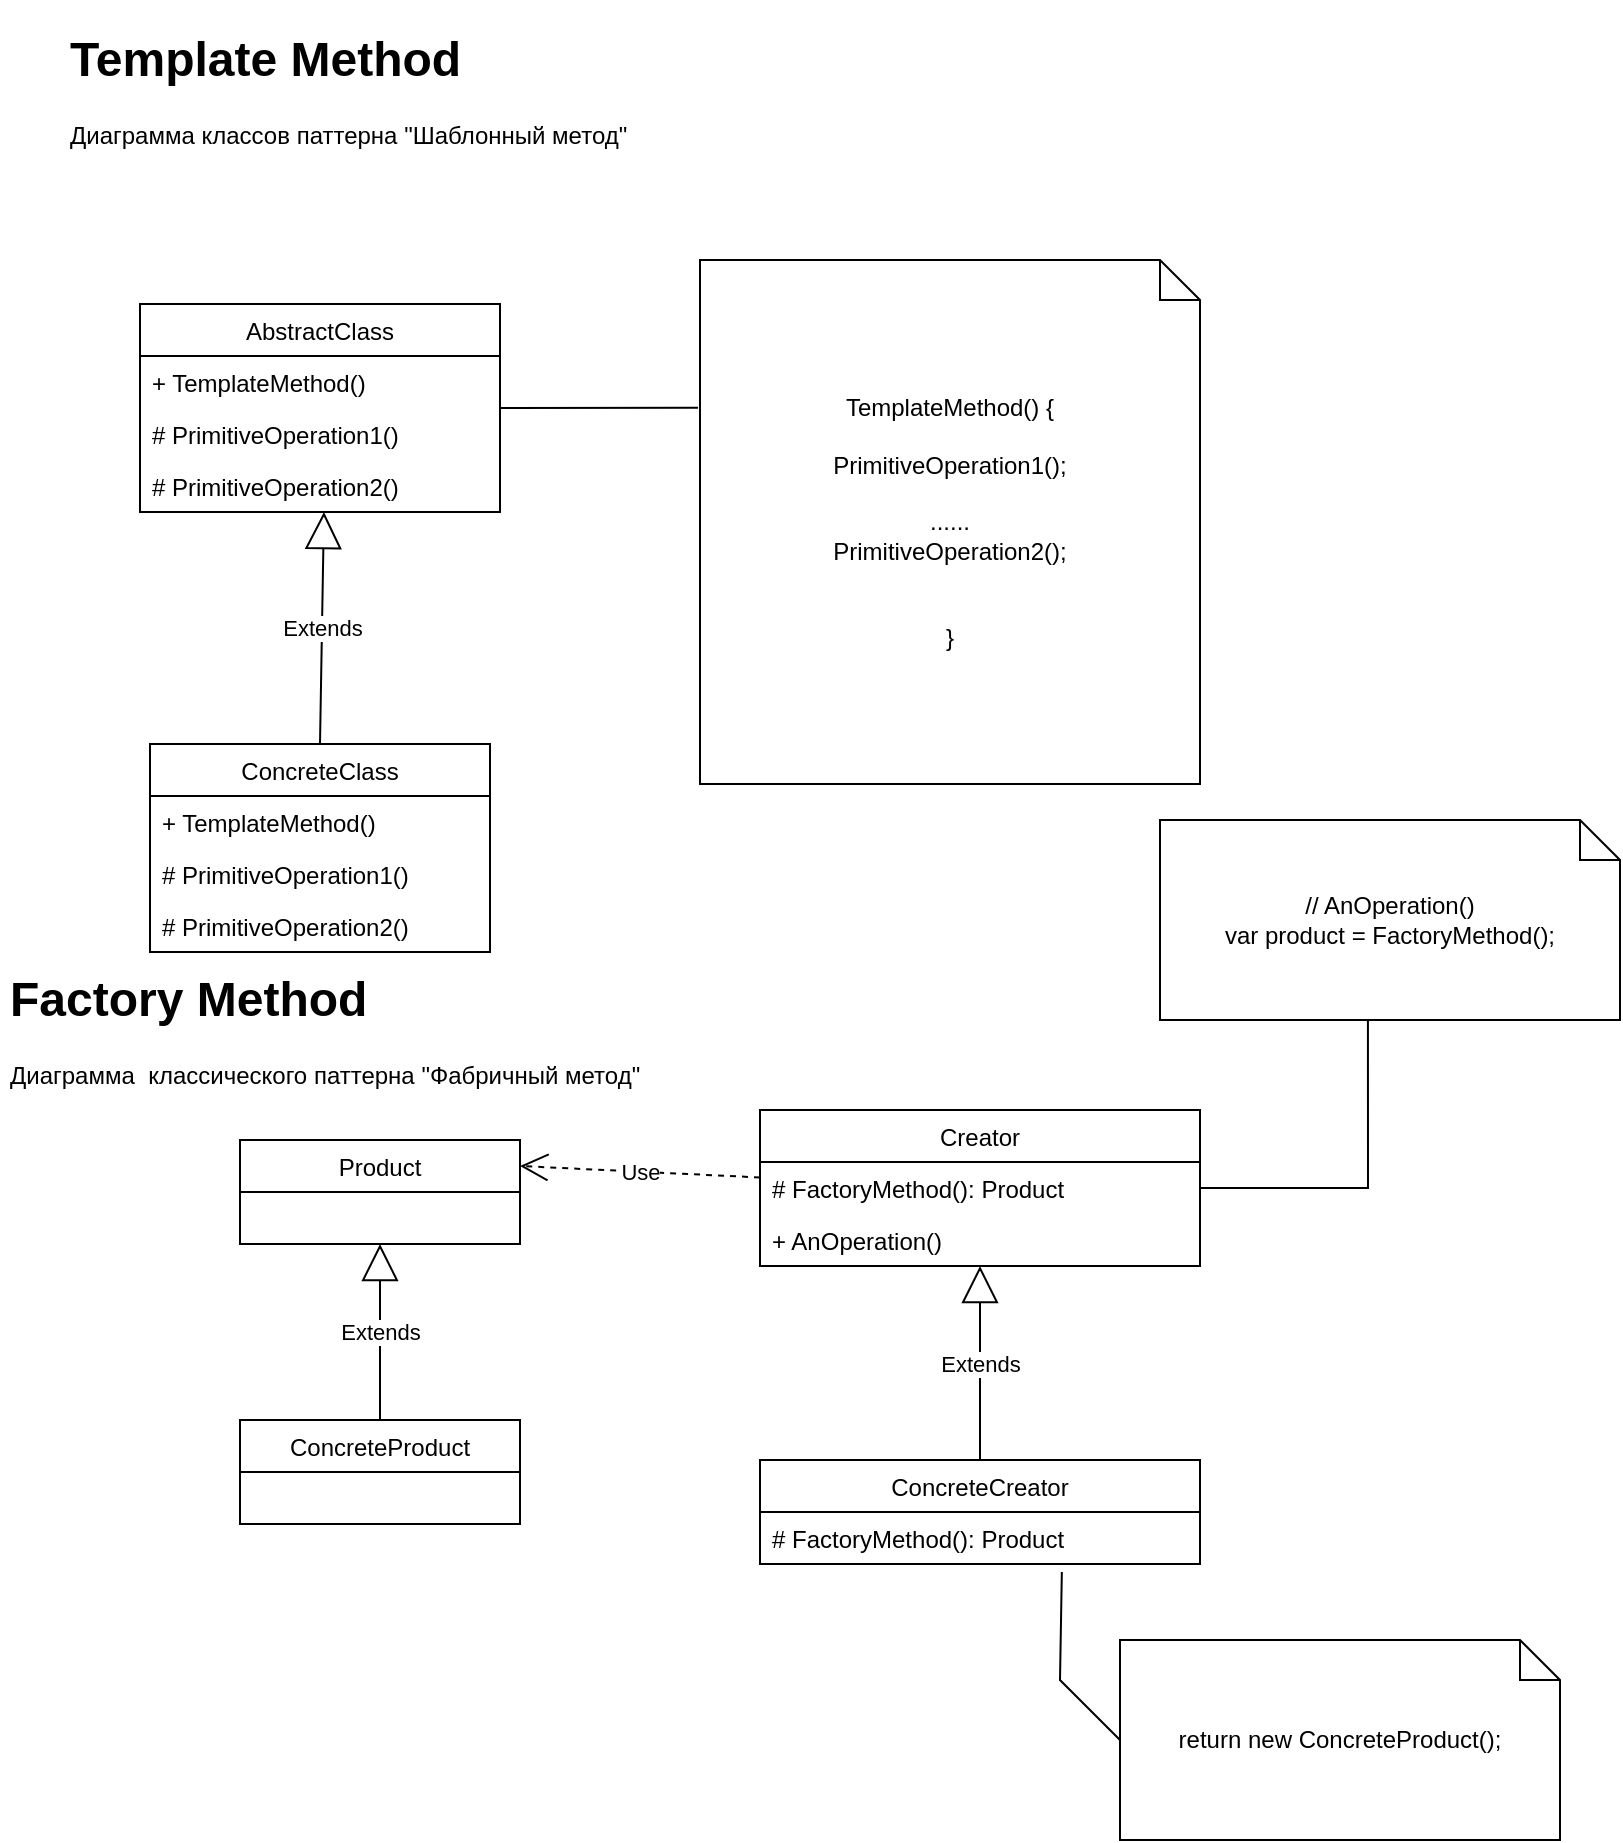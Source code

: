<mxfile version="20.3.0" type="device"><diagram id="6g_bOzqijPmSP5mE99ew" name="Страница 1"><mxGraphModel dx="1023" dy="692" grid="1" gridSize="10" guides="1" tooltips="1" connect="1" arrows="1" fold="1" page="1" pageScale="1" pageWidth="827" pageHeight="1169" math="0" shadow="0"><root><mxCell id="0"/><mxCell id="1" parent="0"/><mxCell id="hy8VO7WRyw8-z1s9xM20-1" value="AbstractClass" style="swimlane;fontStyle=0;childLayout=stackLayout;horizontal=1;startSize=26;fillColor=none;horizontalStack=0;resizeParent=1;resizeParentMax=0;resizeLast=0;collapsible=1;marginBottom=0;" vertex="1" parent="1"><mxGeometry x="80" y="182" width="180" height="104" as="geometry"/></mxCell><mxCell id="hy8VO7WRyw8-z1s9xM20-2" value="+ TemplateMethod()" style="text;strokeColor=none;fillColor=none;align=left;verticalAlign=top;spacingLeft=4;spacingRight=4;overflow=hidden;rotatable=0;points=[[0,0.5],[1,0.5]];portConstraint=eastwest;" vertex="1" parent="hy8VO7WRyw8-z1s9xM20-1"><mxGeometry y="26" width="180" height="26" as="geometry"/></mxCell><mxCell id="hy8VO7WRyw8-z1s9xM20-3" value="# PrimitiveOperation1()" style="text;strokeColor=none;fillColor=none;align=left;verticalAlign=top;spacingLeft=4;spacingRight=4;overflow=hidden;rotatable=0;points=[[0,0.5],[1,0.5]];portConstraint=eastwest;" vertex="1" parent="hy8VO7WRyw8-z1s9xM20-1"><mxGeometry y="52" width="180" height="26" as="geometry"/></mxCell><mxCell id="hy8VO7WRyw8-z1s9xM20-4" value="# PrimitiveOperation2()" style="text;strokeColor=none;fillColor=none;align=left;verticalAlign=top;spacingLeft=4;spacingRight=4;overflow=hidden;rotatable=0;points=[[0,0.5],[1,0.5]];portConstraint=eastwest;" vertex="1" parent="hy8VO7WRyw8-z1s9xM20-1"><mxGeometry y="78" width="180" height="26" as="geometry"/></mxCell><mxCell id="hy8VO7WRyw8-z1s9xM20-5" value="ConcreteClass" style="swimlane;fontStyle=0;childLayout=stackLayout;horizontal=1;startSize=26;fillColor=none;horizontalStack=0;resizeParent=1;resizeParentMax=0;resizeLast=0;collapsible=1;marginBottom=0;" vertex="1" parent="1"><mxGeometry x="85" y="402" width="170" height="104" as="geometry"/></mxCell><mxCell id="hy8VO7WRyw8-z1s9xM20-6" value="+ TemplateMethod()" style="text;strokeColor=none;fillColor=none;align=left;verticalAlign=top;spacingLeft=4;spacingRight=4;overflow=hidden;rotatable=0;points=[[0,0.5],[1,0.5]];portConstraint=eastwest;" vertex="1" parent="hy8VO7WRyw8-z1s9xM20-5"><mxGeometry y="26" width="170" height="26" as="geometry"/></mxCell><mxCell id="hy8VO7WRyw8-z1s9xM20-7" value="# PrimitiveOperation1()" style="text;strokeColor=none;fillColor=none;align=left;verticalAlign=top;spacingLeft=4;spacingRight=4;overflow=hidden;rotatable=0;points=[[0,0.5],[1,0.5]];portConstraint=eastwest;" vertex="1" parent="hy8VO7WRyw8-z1s9xM20-5"><mxGeometry y="52" width="170" height="26" as="geometry"/></mxCell><mxCell id="hy8VO7WRyw8-z1s9xM20-8" value="# PrimitiveOperation2()" style="text;strokeColor=none;fillColor=none;align=left;verticalAlign=top;spacingLeft=4;spacingRight=4;overflow=hidden;rotatable=0;points=[[0,0.5],[1,0.5]];portConstraint=eastwest;" vertex="1" parent="hy8VO7WRyw8-z1s9xM20-5"><mxGeometry y="78" width="170" height="26" as="geometry"/></mxCell><mxCell id="hy8VO7WRyw8-z1s9xM20-9" value="Extends" style="endArrow=block;endSize=16;endFill=0;html=1;rounded=0;exitX=0.5;exitY=0;exitDx=0;exitDy=0;entryX=0.511;entryY=1;entryDx=0;entryDy=0;entryPerimeter=0;" edge="1" parent="1" source="hy8VO7WRyw8-z1s9xM20-5" target="hy8VO7WRyw8-z1s9xM20-4"><mxGeometry width="160" relative="1" as="geometry"><mxPoint x="210" y="362" as="sourcePoint"/><mxPoint x="370" y="362" as="targetPoint"/></mxGeometry></mxCell><mxCell id="hy8VO7WRyw8-z1s9xM20-10" value="&lt;span style=&quot;text-align: left;&quot;&gt;TemplateMethod() {&lt;br&gt;&lt;br&gt;&lt;/span&gt;&lt;span style=&quot;text-align: left;&quot;&gt;PrimitiveOperation1();&lt;br&gt;&lt;/span&gt;&lt;span style=&quot;text-align: left;&quot;&gt;&lt;br&gt;......&lt;br&gt;&lt;/span&gt;&lt;span style=&quot;text-align: left;&quot;&gt;PrimitiveOperation2();&lt;/span&gt;&lt;span style=&quot;text-align: left;&quot;&gt;&lt;br&gt;&lt;br&gt;&lt;br&gt;}&lt;br&gt;&lt;/span&gt;" style="shape=note;size=20;whiteSpace=wrap;html=1;" vertex="1" parent="1"><mxGeometry x="360" y="160" width="250" height="262" as="geometry"/></mxCell><mxCell id="hy8VO7WRyw8-z1s9xM20-11" value="" style="endArrow=none;html=1;rounded=0;entryX=-0.004;entryY=0.282;entryDx=0;entryDy=0;entryPerimeter=0;" edge="1" parent="1" source="hy8VO7WRyw8-z1s9xM20-1" target="hy8VO7WRyw8-z1s9xM20-10"><mxGeometry relative="1" as="geometry"><mxPoint x="280" y="482" as="sourcePoint"/><mxPoint x="440" y="482" as="targetPoint"/></mxGeometry></mxCell><mxCell id="hy8VO7WRyw8-z1s9xM20-21" value="&lt;h1&gt;Template Method&lt;/h1&gt;&lt;p&gt;Диаграмма классов паттерна &quot;Шаблонный метод&quot;&lt;/p&gt;" style="text;html=1;strokeColor=none;fillColor=none;spacing=5;spacingTop=-20;whiteSpace=wrap;overflow=hidden;rounded=0;" vertex="1" parent="1"><mxGeometry x="40" y="40" width="760" height="80" as="geometry"/></mxCell><mxCell id="hy8VO7WRyw8-z1s9xM20-22" value="ConcreteProduct" style="swimlane;fontStyle=0;childLayout=stackLayout;horizontal=1;startSize=26;fillColor=none;horizontalStack=0;resizeParent=1;resizeParentMax=0;resizeLast=0;collapsible=1;marginBottom=0;" vertex="1" parent="1"><mxGeometry x="130" y="740" width="140" height="52" as="geometry"/></mxCell><mxCell id="hy8VO7WRyw8-z1s9xM20-26" value="Product" style="swimlane;fontStyle=0;childLayout=stackLayout;horizontal=1;startSize=26;fillColor=none;horizontalStack=0;resizeParent=1;resizeParentMax=0;resizeLast=0;collapsible=1;marginBottom=0;" vertex="1" parent="1"><mxGeometry x="130" y="600" width="140" height="52" as="geometry"/></mxCell><mxCell id="hy8VO7WRyw8-z1s9xM20-27" value="Extends" style="endArrow=block;endSize=16;endFill=0;html=1;rounded=0;exitX=0.5;exitY=0;exitDx=0;exitDy=0;entryX=0.5;entryY=1;entryDx=0;entryDy=0;" edge="1" parent="1" source="hy8VO7WRyw8-z1s9xM20-22" target="hy8VO7WRyw8-z1s9xM20-26"><mxGeometry width="160" relative="1" as="geometry"><mxPoint x="340" y="690" as="sourcePoint"/><mxPoint x="500" y="690" as="targetPoint"/></mxGeometry></mxCell><mxCell id="hy8VO7WRyw8-z1s9xM20-32" value="Creator" style="swimlane;fontStyle=0;childLayout=stackLayout;horizontal=1;startSize=26;fillColor=none;horizontalStack=0;resizeParent=1;resizeParentMax=0;resizeLast=0;collapsible=1;marginBottom=0;" vertex="1" parent="1"><mxGeometry x="390" y="585" width="220" height="78" as="geometry"/></mxCell><mxCell id="hy8VO7WRyw8-z1s9xM20-33" value="# FactoryMethod(): Product" style="text;strokeColor=none;fillColor=none;align=left;verticalAlign=top;spacingLeft=4;spacingRight=4;overflow=hidden;rotatable=0;points=[[0,0.5],[1,0.5]];portConstraint=eastwest;" vertex="1" parent="hy8VO7WRyw8-z1s9xM20-32"><mxGeometry y="26" width="220" height="26" as="geometry"/></mxCell><mxCell id="hy8VO7WRyw8-z1s9xM20-34" value="+ AnOperation()" style="text;strokeColor=none;fillColor=none;align=left;verticalAlign=top;spacingLeft=4;spacingRight=4;overflow=hidden;rotatable=0;points=[[0,0.5],[1,0.5]];portConstraint=eastwest;" vertex="1" parent="hy8VO7WRyw8-z1s9xM20-32"><mxGeometry y="52" width="220" height="26" as="geometry"/></mxCell><mxCell id="hy8VO7WRyw8-z1s9xM20-36" value="Use" style="endArrow=open;endSize=12;dashed=1;html=1;rounded=0;entryX=1;entryY=0.25;entryDx=0;entryDy=0;" edge="1" parent="1" source="hy8VO7WRyw8-z1s9xM20-32" target="hy8VO7WRyw8-z1s9xM20-26"><mxGeometry width="160" relative="1" as="geometry"><mxPoint x="440" y="740" as="sourcePoint"/><mxPoint x="600" y="740" as="targetPoint"/></mxGeometry></mxCell><mxCell id="hy8VO7WRyw8-z1s9xM20-37" value="ConcreteCreator" style="swimlane;fontStyle=0;childLayout=stackLayout;horizontal=1;startSize=26;fillColor=none;horizontalStack=0;resizeParent=1;resizeParentMax=0;resizeLast=0;collapsible=1;marginBottom=0;" vertex="1" parent="1"><mxGeometry x="390" y="760" width="220" height="52" as="geometry"/></mxCell><mxCell id="hy8VO7WRyw8-z1s9xM20-38" value="# FactoryMethod(): Product" style="text;strokeColor=none;fillColor=none;align=left;verticalAlign=top;spacingLeft=4;spacingRight=4;overflow=hidden;rotatable=0;points=[[0,0.5],[1,0.5]];portConstraint=eastwest;" vertex="1" parent="hy8VO7WRyw8-z1s9xM20-37"><mxGeometry y="26" width="220" height="26" as="geometry"/></mxCell><mxCell id="hy8VO7WRyw8-z1s9xM20-40" value="Extends" style="endArrow=block;endSize=16;endFill=0;html=1;rounded=0;exitX=0.5;exitY=0;exitDx=0;exitDy=0;" edge="1" parent="1" source="hy8VO7WRyw8-z1s9xM20-37" target="hy8VO7WRyw8-z1s9xM20-34"><mxGeometry width="160" relative="1" as="geometry"><mxPoint x="490" y="740" as="sourcePoint"/><mxPoint x="650" y="740" as="targetPoint"/></mxGeometry></mxCell><mxCell id="hy8VO7WRyw8-z1s9xM20-41" value="// AnOperation()&lt;br&gt;var product = FactoryMethod();" style="shape=note;size=20;whiteSpace=wrap;html=1;" vertex="1" parent="1"><mxGeometry x="590" y="440" width="230" height="100" as="geometry"/></mxCell><mxCell id="hy8VO7WRyw8-z1s9xM20-42" value="return new ConcreteProduct();" style="shape=note;size=20;whiteSpace=wrap;html=1;" vertex="1" parent="1"><mxGeometry x="570" y="850" width="220" height="100" as="geometry"/></mxCell><mxCell id="hy8VO7WRyw8-z1s9xM20-43" value="" style="endArrow=none;html=1;rounded=0;exitX=0.686;exitY=1.154;exitDx=0;exitDy=0;entryX=0;entryY=0.5;entryDx=0;entryDy=0;entryPerimeter=0;exitPerimeter=0;" edge="1" parent="1" source="hy8VO7WRyw8-z1s9xM20-38" target="hy8VO7WRyw8-z1s9xM20-42"><mxGeometry relative="1" as="geometry"><mxPoint x="570" y="880" as="sourcePoint"/><mxPoint x="730" y="880" as="targetPoint"/><Array as="points"><mxPoint x="540" y="870"/></Array></mxGeometry></mxCell><mxCell id="hy8VO7WRyw8-z1s9xM20-44" value="" style="endArrow=none;html=1;rounded=0;exitX=0.452;exitY=1;exitDx=0;exitDy=0;exitPerimeter=0;entryX=1;entryY=0.5;entryDx=0;entryDy=0;" edge="1" parent="1" source="hy8VO7WRyw8-z1s9xM20-41" target="hy8VO7WRyw8-z1s9xM20-33"><mxGeometry relative="1" as="geometry"><mxPoint x="650" y="640" as="sourcePoint"/><mxPoint x="810" y="640" as="targetPoint"/><Array as="points"><mxPoint x="694" y="624"/></Array></mxGeometry></mxCell><mxCell id="hy8VO7WRyw8-z1s9xM20-46" value="&lt;h1&gt;Factory Method&lt;/h1&gt;&lt;p&gt;Диаграмма&amp;nbsp; классического паттерна &quot;Фабричный метод&quot;&lt;/p&gt;" style="text;html=1;strokeColor=none;fillColor=none;spacing=5;spacingTop=-20;whiteSpace=wrap;overflow=hidden;rounded=0;" vertex="1" parent="1"><mxGeometry x="10" y="510" width="760" height="80" as="geometry"/></mxCell></root></mxGraphModel></diagram></mxfile>